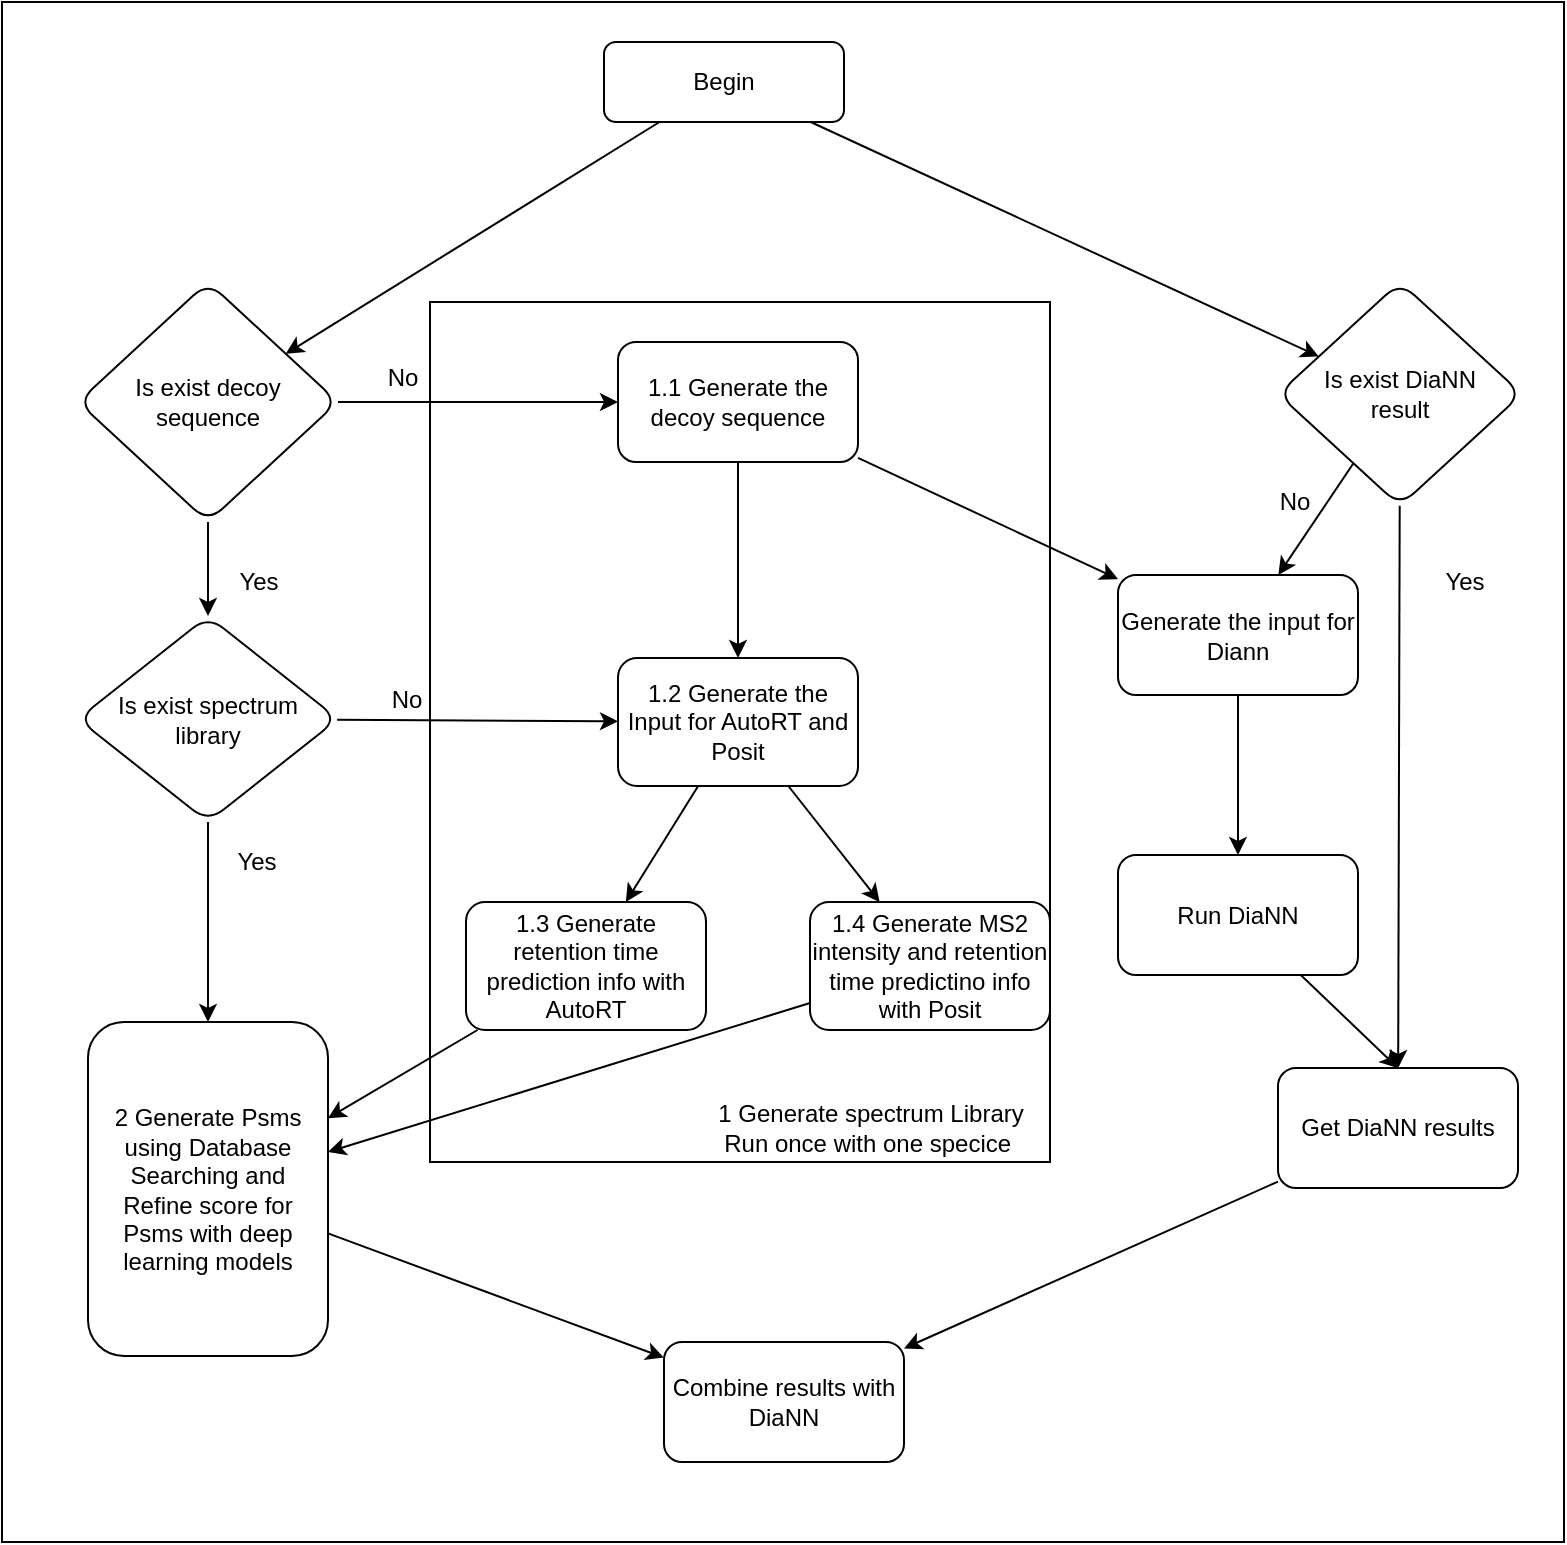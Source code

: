 <mxfile>
    <diagram id="1ulQa4Brq8qXy3Ro2kS7" name="Page-1">
        <mxGraphModel dx="1575" dy="1628" grid="1" gridSize="10" guides="1" tooltips="1" connect="1" arrows="1" fold="1" page="1" pageScale="1" pageWidth="827" pageHeight="1169" background="#FFFFFF" math="0" shadow="0">
            <root>
                <mxCell id="0"/>
                <mxCell id="1" parent="0"/>
                <mxCell id="50" value="" style="shape=ext;double=0;rounded=0;whiteSpace=wrap;html=1;" vertex="1" parent="1">
                    <mxGeometry x="269" y="90" width="781" height="770" as="geometry"/>
                </mxCell>
                <mxCell id="32" value="" style="shape=ext;double=0;rounded=0;whiteSpace=wrap;html=1;" vertex="1" parent="1">
                    <mxGeometry x="483" y="240" width="310" height="430" as="geometry"/>
                </mxCell>
                <mxCell id="37" value="" style="edgeStyle=none;html=1;" edge="1" parent="1" source="2" target="36">
                    <mxGeometry relative="1" as="geometry"/>
                </mxCell>
                <mxCell id="2" value="Begin" style="whiteSpace=wrap;html=1;rounded=1;" parent="1" vertex="1">
                    <mxGeometry x="570" y="110" width="120" height="40" as="geometry"/>
                </mxCell>
                <mxCell id="19" value="" style="edgeStyle=none;html=1;" edge="1" parent="1" source="3" target="18">
                    <mxGeometry relative="1" as="geometry"/>
                </mxCell>
                <mxCell id="3" value="1.2 Generate the Input for AutoRT and Posit" style="whiteSpace=wrap;html=1;rounded=1;" parent="1" vertex="1">
                    <mxGeometry x="577" y="418" width="120" height="64" as="geometry"/>
                </mxCell>
                <mxCell id="6" value="" style="edgeStyle=none;html=1;" parent="1" source="4" target="5" edge="1">
                    <mxGeometry relative="1" as="geometry">
                        <mxPoint x="477" y="290" as="sourcePoint"/>
                    </mxGeometry>
                </mxCell>
                <mxCell id="14" value="" style="edgeStyle=none;html=1;" edge="1" parent="1" source="4" target="13">
                    <mxGeometry relative="1" as="geometry"/>
                </mxCell>
                <mxCell id="4" value="Is exist decoy sequence" style="rhombus;whiteSpace=wrap;html=1;rounded=1;" parent="1" vertex="1">
                    <mxGeometry x="307" y="230" width="130" height="120" as="geometry"/>
                </mxCell>
                <mxCell id="10" value="" style="edgeStyle=none;html=1;entryX=0.5;entryY=0;entryDx=0;entryDy=0;" edge="1" parent="1" target="3">
                    <mxGeometry relative="1" as="geometry">
                        <mxPoint x="637" y="315" as="sourcePoint"/>
                        <mxPoint x="637" y="421" as="targetPoint"/>
                    </mxGeometry>
                </mxCell>
                <mxCell id="56" style="edgeStyle=none;html=1;" edge="1" parent="1" source="5" target="40">
                    <mxGeometry relative="1" as="geometry"/>
                </mxCell>
                <mxCell id="5" value="1.1 Generate the decoy sequence" style="whiteSpace=wrap;html=1;rounded=1;" parent="1" vertex="1">
                    <mxGeometry x="577" y="260" width="120" height="60" as="geometry"/>
                </mxCell>
                <mxCell id="7" value="No" style="text;html=1;align=center;verticalAlign=middle;resizable=0;points=[];autosize=1;strokeColor=none;fillColor=none;" parent="1" vertex="1">
                    <mxGeometry x="454" y="268" width="30" height="20" as="geometry"/>
                </mxCell>
                <mxCell id="8" value="" style="endArrow=classic;html=1;" parent="1" source="2" target="4" edge="1">
                    <mxGeometry width="50" height="50" relative="1" as="geometry">
                        <mxPoint x="526" y="840" as="sourcePoint"/>
                        <mxPoint x="636" y="170" as="targetPoint"/>
                    </mxGeometry>
                </mxCell>
                <mxCell id="21" value="" style="edgeStyle=none;html=1;" edge="1" parent="1" source="13" target="3">
                    <mxGeometry relative="1" as="geometry">
                        <mxPoint x="476.666" y="457.308" as="sourcePoint"/>
                    </mxGeometry>
                </mxCell>
                <mxCell id="23" value="" style="edgeStyle=none;html=1;" edge="1" parent="1" source="13" target="26">
                    <mxGeometry relative="1" as="geometry">
                        <mxPoint x="372" y="552" as="targetPoint"/>
                    </mxGeometry>
                </mxCell>
                <mxCell id="13" value="Is exist spectrum &lt;br&gt;library" style="rhombus;whiteSpace=wrap;html=1;rounded=1;" vertex="1" parent="1">
                    <mxGeometry x="307" y="397" width="130" height="103" as="geometry"/>
                </mxCell>
                <mxCell id="15" value="Yes" style="text;html=1;align=center;verticalAlign=middle;resizable=0;points=[];autosize=1;strokeColor=none;fillColor=none;" vertex="1" parent="1">
                    <mxGeometry x="377" y="370" width="40" height="20" as="geometry"/>
                </mxCell>
                <mxCell id="28" style="edgeStyle=none;html=1;" edge="1" parent="1" source="17" target="26">
                    <mxGeometry relative="1" as="geometry">
                        <mxPoint x="454" y="665" as="targetPoint"/>
                    </mxGeometry>
                </mxCell>
                <mxCell id="17" value="1.3 Generate retention time prediction info with AutoRT" style="whiteSpace=wrap;html=1;rounded=1;" vertex="1" parent="1">
                    <mxGeometry x="501" y="540" width="120" height="64" as="geometry"/>
                </mxCell>
                <mxCell id="52" style="edgeStyle=none;html=1;" edge="1" parent="1" source="18" target="26">
                    <mxGeometry relative="1" as="geometry"/>
                </mxCell>
                <mxCell id="18" value="1.4 Generate MS2 intensity and retention time predictino info with Posit" style="whiteSpace=wrap;html=1;rounded=1;" vertex="1" parent="1">
                    <mxGeometry x="673" y="540" width="120" height="64" as="geometry"/>
                </mxCell>
                <mxCell id="20" value="" style="edgeStyle=none;html=1;" edge="1" parent="1" source="3" target="17">
                    <mxGeometry relative="1" as="geometry">
                        <mxPoint x="658.263" y="500" as="sourcePoint"/>
                        <mxPoint x="697.737" y="550" as="targetPoint"/>
                    </mxGeometry>
                </mxCell>
                <mxCell id="24" value="Yes" style="text;html=1;align=center;verticalAlign=middle;resizable=0;points=[];autosize=1;strokeColor=none;fillColor=none;" vertex="1" parent="1">
                    <mxGeometry x="376" y="510" width="40" height="20" as="geometry"/>
                </mxCell>
                <mxCell id="48" value="" style="edgeStyle=none;html=1;" edge="1" parent="1" source="26" target="47">
                    <mxGeometry relative="1" as="geometry">
                        <mxPoint x="1102.35" y="722.5" as="sourcePoint"/>
                    </mxGeometry>
                </mxCell>
                <mxCell id="26" value="&lt;span&gt;2 Generate Psms using Database Searching and&lt;/span&gt;&lt;br&gt;&lt;span&gt;Refine score for Psms with deep learning models&lt;/span&gt;" style="whiteSpace=wrap;html=1;rounded=1;" vertex="1" parent="1">
                    <mxGeometry x="312" y="600" width="120" height="167" as="geometry"/>
                </mxCell>
                <mxCell id="30" value="No" style="text;html=1;align=center;verticalAlign=middle;resizable=0;points=[];autosize=1;strokeColor=none;fillColor=none;" vertex="1" parent="1">
                    <mxGeometry x="456" y="429" width="30" height="20" as="geometry"/>
                </mxCell>
                <mxCell id="33" value="1 Generate spectrum Library&lt;br&gt;Run once with one specice&amp;nbsp;" style="text;html=1;align=center;verticalAlign=middle;resizable=0;points=[];autosize=1;strokeColor=none;fillColor=none;" vertex="1" parent="1">
                    <mxGeometry x="618" y="638" width="170" height="30" as="geometry"/>
                </mxCell>
                <mxCell id="39" value="" style="edgeStyle=none;html=1;" edge="1" parent="1" source="36" target="38">
                    <mxGeometry relative="1" as="geometry"/>
                </mxCell>
                <mxCell id="41" value="" style="edgeStyle=none;html=1;" edge="1" parent="1" source="36" target="40">
                    <mxGeometry relative="1" as="geometry"/>
                </mxCell>
                <mxCell id="36" value="Is exist DiaNN &lt;br&gt;result" style="rhombus;whiteSpace=wrap;html=1;rounded=1;" vertex="1" parent="1">
                    <mxGeometry x="907" y="230" width="122" height="112" as="geometry"/>
                </mxCell>
                <mxCell id="49" style="edgeStyle=none;html=1;" edge="1" parent="1" source="38" target="47">
                    <mxGeometry relative="1" as="geometry"/>
                </mxCell>
                <mxCell id="38" value="Get DiaNN results" style="whiteSpace=wrap;html=1;rounded=1;" vertex="1" parent="1">
                    <mxGeometry x="907" y="623" width="120" height="60" as="geometry"/>
                </mxCell>
                <mxCell id="43" value="" style="edgeStyle=none;html=1;" edge="1" parent="1" source="40" target="42">
                    <mxGeometry relative="1" as="geometry"/>
                </mxCell>
                <mxCell id="40" value="Generate the input for Diann" style="whiteSpace=wrap;html=1;rounded=1;" vertex="1" parent="1">
                    <mxGeometry x="827" y="376.5" width="120" height="60" as="geometry"/>
                </mxCell>
                <mxCell id="44" style="edgeStyle=none;html=1;entryX=0.5;entryY=0;entryDx=0;entryDy=0;" edge="1" parent="1" source="42" target="38">
                    <mxGeometry relative="1" as="geometry"/>
                </mxCell>
                <mxCell id="42" value="Run DiaNN" style="whiteSpace=wrap;html=1;rounded=1;" vertex="1" parent="1">
                    <mxGeometry x="827" y="516.5" width="120" height="60" as="geometry"/>
                </mxCell>
                <mxCell id="45" value="Yes" style="text;html=1;align=center;verticalAlign=middle;resizable=0;points=[];autosize=1;strokeColor=none;fillColor=none;" vertex="1" parent="1">
                    <mxGeometry x="980" y="370" width="40" height="20" as="geometry"/>
                </mxCell>
                <mxCell id="46" value="No" style="text;html=1;align=center;verticalAlign=middle;resizable=0;points=[];autosize=1;strokeColor=none;fillColor=none;" vertex="1" parent="1">
                    <mxGeometry x="900" y="330" width="30" height="20" as="geometry"/>
                </mxCell>
                <mxCell id="47" value="Combine results with DiaNN" style="whiteSpace=wrap;html=1;rounded=1;" vertex="1" parent="1">
                    <mxGeometry x="600" y="760" width="120" height="60" as="geometry"/>
                </mxCell>
            </root>
        </mxGraphModel>
    </diagram>
</mxfile>